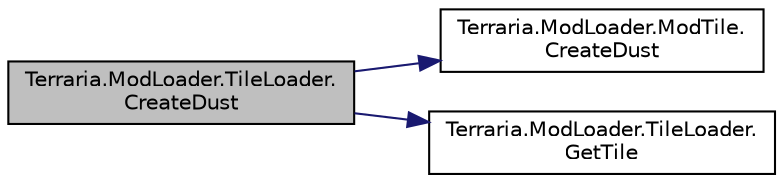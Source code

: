 digraph "Terraria.ModLoader.TileLoader.CreateDust"
{
 // LATEX_PDF_SIZE
  edge [fontname="Helvetica",fontsize="10",labelfontname="Helvetica",labelfontsize="10"];
  node [fontname="Helvetica",fontsize="10",shape=record];
  rankdir="LR";
  Node1 [label="Terraria.ModLoader.TileLoader.\lCreateDust",height=0.2,width=0.4,color="black", fillcolor="grey75", style="filled", fontcolor="black",tooltip=" "];
  Node1 -> Node2 [color="midnightblue",fontsize="10",style="solid",fontname="Helvetica"];
  Node2 [label="Terraria.ModLoader.ModTile.\lCreateDust",height=0.2,width=0.4,color="black", fillcolor="white", style="filled",URL="$class_terraria_1_1_mod_loader_1_1_mod_tile.html#aadcda46d984a7190a00cfa7e0d884286",tooltip="Allows you to modify the default type of dust created when the tile at the given coordinates is hit...."];
  Node1 -> Node3 [color="midnightblue",fontsize="10",style="solid",fontname="Helvetica"];
  Node3 [label="Terraria.ModLoader.TileLoader.\lGetTile",height=0.2,width=0.4,color="black", fillcolor="white", style="filled",URL="$class_terraria_1_1_mod_loader_1_1_tile_loader.html#a046d2f0670d83bdc212241b0f87ff2de",tooltip="Gets the ModTile instance with the given type. If no ModTile with the given type exists,..."];
}
